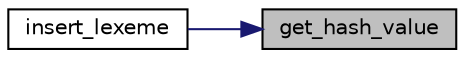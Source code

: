 digraph "get_hash_value"
{
 // LATEX_PDF_SIZE
  edge [fontname="Helvetica",fontsize="10",labelfontname="Helvetica",labelfontsize="10"];
  node [fontname="Helvetica",fontsize="10",shape=record];
  rankdir="RL";
  Node1 [label="get_hash_value",height=0.2,width=0.4,color="black", fillcolor="grey75", style="filled", fontcolor="black",tooltip="Find the value at the given index in the hash table."];
  Node1 -> Node2 [dir="back",color="midnightblue",fontsize="10",style="solid",fontname="Helvetica"];
  Node2 [label="insert_lexeme",height=0.2,width=0.4,color="black", fillcolor="white", style="filled",URL="$d0/d92/lexeme__table_8c.html#a60fa759ae85aef60d4a5bf4e8370f185",tooltip="Inserts a lexeme into the lexeme table."];
}
